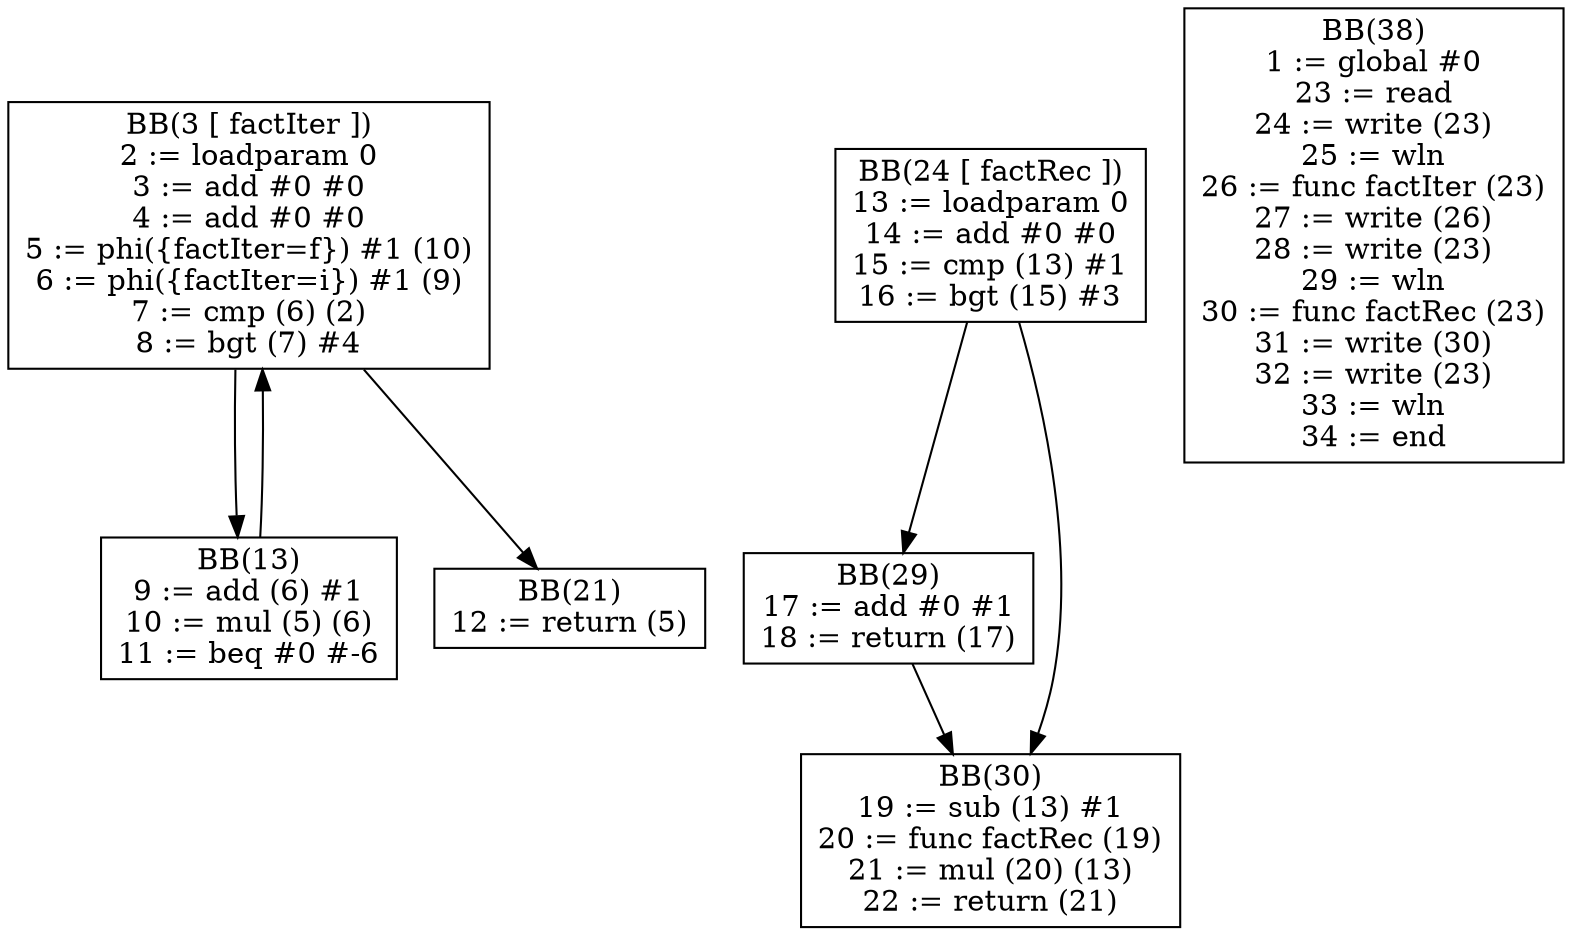 digraph cfg {
BB3[shape = box, label = "BB(3 [ factIter ])\n" + "2 := loadparam 0\n" + "3 := add #0 #0\n" + "4 := add #0 #0\n" + "5 := phi({factIter=f}) #1 (10)\n" + "6 := phi({factIter=i}) #1 (9)\n" + "7 := cmp (6) (2)\n" + "8 := bgt (7) #4\n"];
BB13[shape = box, label = "BB(13)\n" + "9 := add (6) #1\n" + "10 := mul (5) (6)\n" + "11 := beq #0 #-6\n"];
BB21[shape = box, label = "BB(21)\n" + "12 := return (5)\n"];
BB3 -> BB13;
BB3 -> BB21;
BB13 -> BB3;

BB24[shape = box, label = "BB(24 [ factRec ])\n" + "13 := loadparam 0\n" + "14 := add #0 #0\n" + "15 := cmp (13) #1\n" + "16 := bgt (15) #3\n"];
BB29[shape = box, label = "BB(29)\n" + "17 := add #0 #1\n" + "18 := return (17)\n"];
BB30[shape = box, label = "BB(30)\n" + "19 := sub (13) #1\n" + "20 := func factRec (19)\n" + "21 := mul (20) (13)\n" + "22 := return (21)\n"];
BB24 -> BB29;
BB24 -> BB30;
BB29 -> BB30;

BB38[shape = box, label = "BB(38)\n" + "1 := global #0\n" + "23 := read\n" + "24 := write (23)\n" + "25 := wln\n" + "26 := func factIter (23)\n" + "27 := write (26)\n" + "28 := write (23)\n" + "29 := wln\n" + "30 := func factRec (23)\n" + "31 := write (30)\n" + "32 := write (23)\n" + "33 := wln\n" + "34 := end\n"];
}
